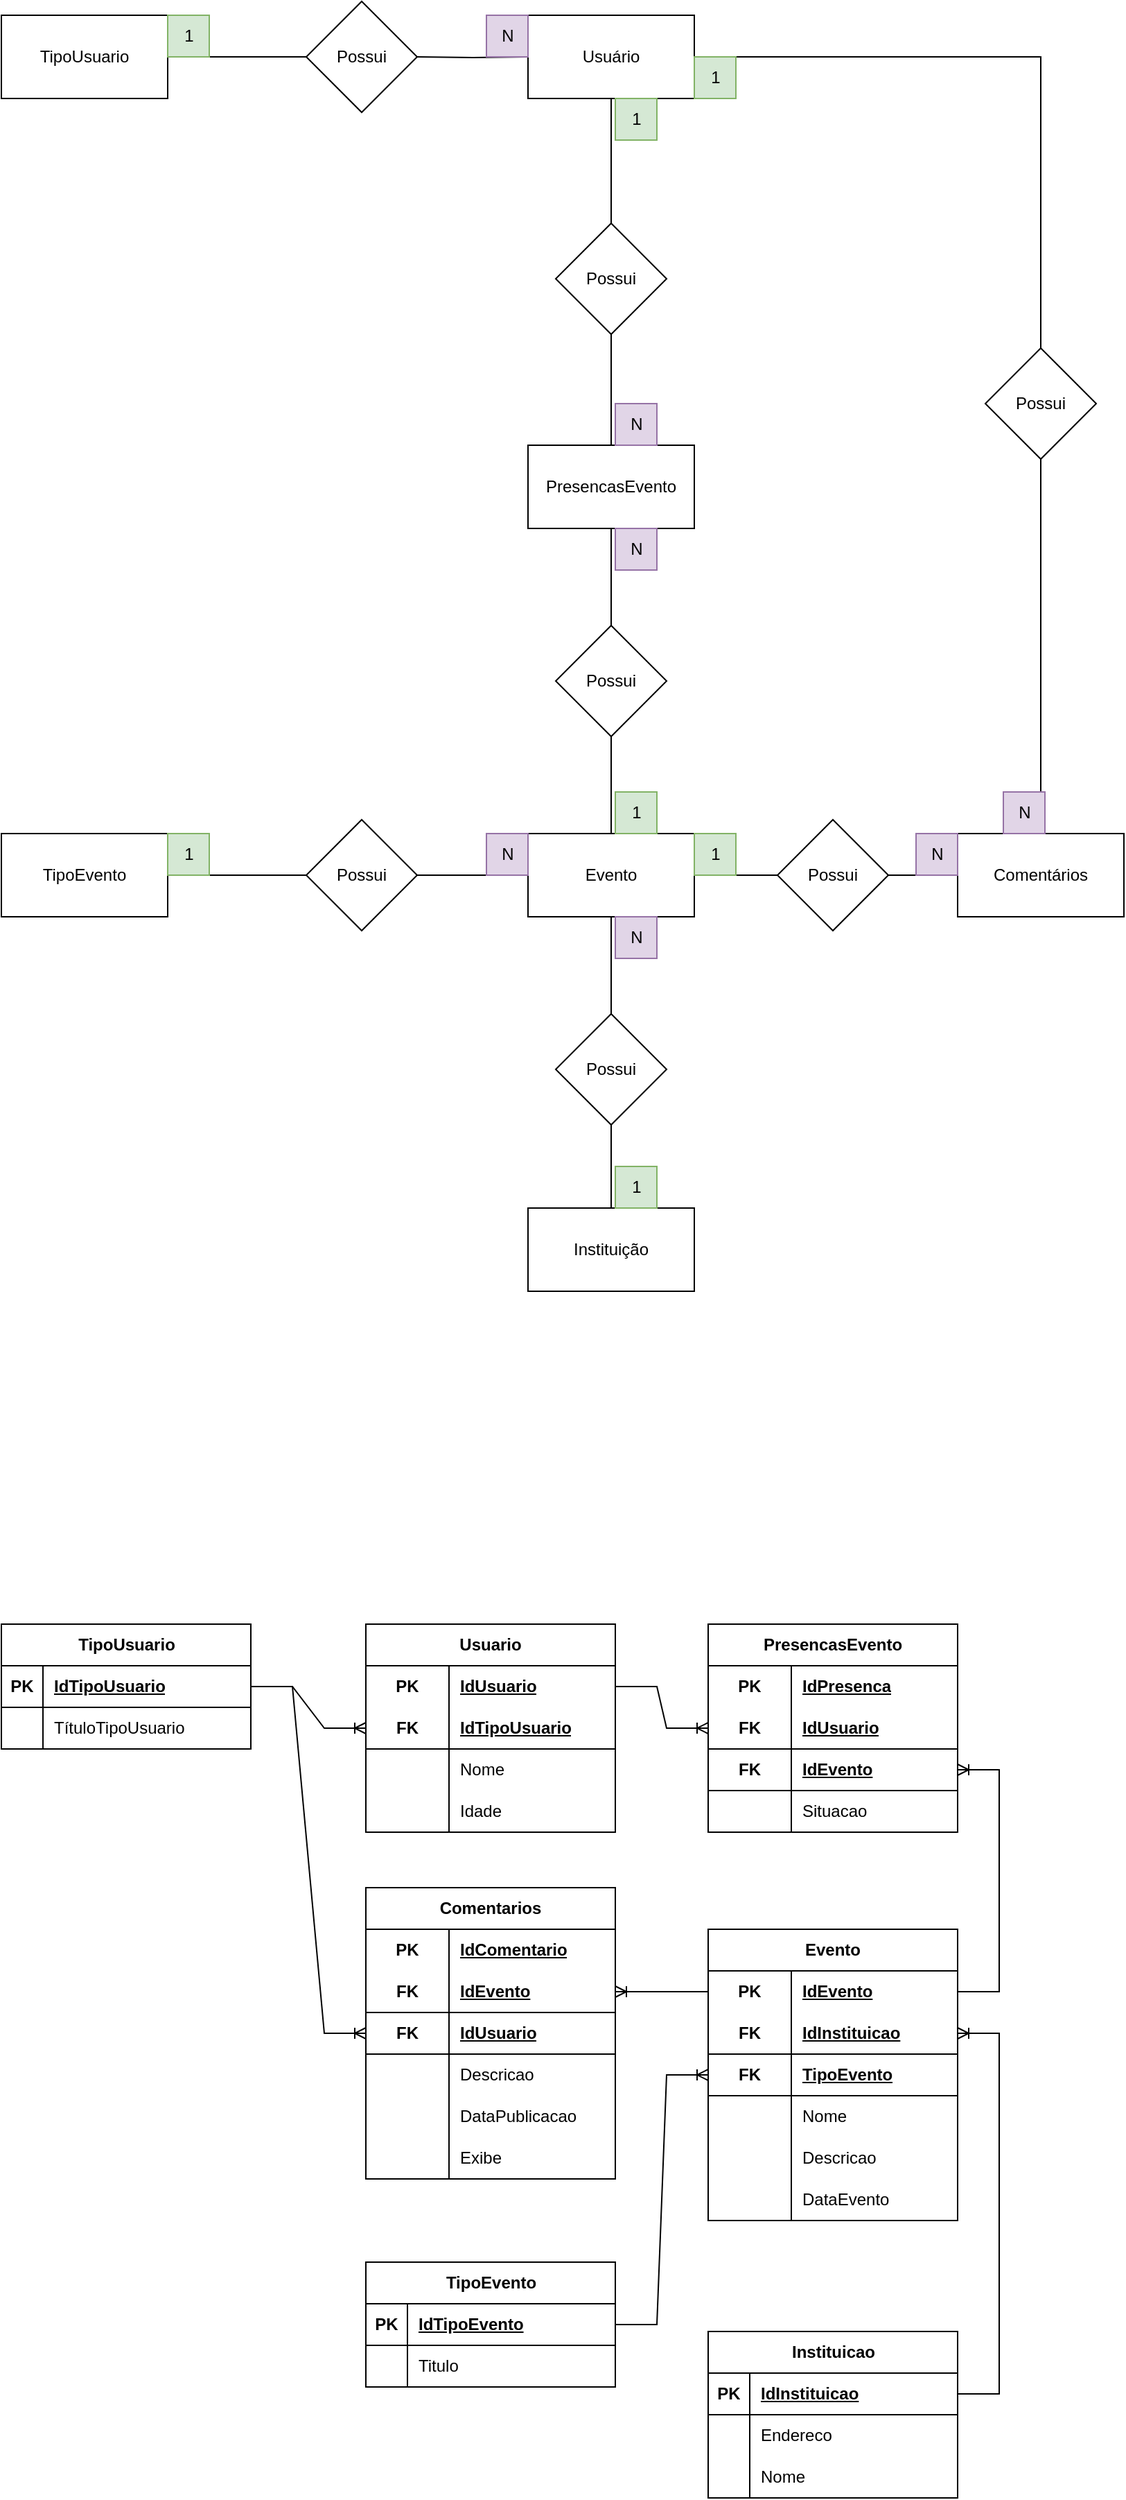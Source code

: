 <mxfile version="21.6.7" type="device">
  <diagram name="Página-1" id="ODutMxu6yYVYgJ2mVhiY">
    <mxGraphModel dx="1050" dy="1754" grid="1" gridSize="10" guides="1" tooltips="1" connect="1" arrows="1" fold="1" page="1" pageScale="1" pageWidth="827" pageHeight="1169" math="0" shadow="0">
      <root>
        <mxCell id="0" />
        <mxCell id="1" parent="0" />
        <mxCell id="motq2EdtYxAl5dpxcxrB-26" style="edgeStyle=orthogonalEdgeStyle;rounded=0;orthogonalLoop=1;jettySize=auto;html=1;entryX=0.5;entryY=0;entryDx=0;entryDy=0;endArrow=none;endFill=0;" parent="1" source="motq2EdtYxAl5dpxcxrB-3" target="motq2EdtYxAl5dpxcxrB-16" edge="1">
          <mxGeometry relative="1" as="geometry" />
        </mxCell>
        <mxCell id="motq2EdtYxAl5dpxcxrB-35" style="edgeStyle=orthogonalEdgeStyle;rounded=0;orthogonalLoop=1;jettySize=auto;html=1;entryX=0.5;entryY=0;entryDx=0;entryDy=0;endArrow=none;endFill=0;" parent="1" source="motq2EdtYxAl5dpxcxrB-3" target="motq2EdtYxAl5dpxcxrB-23" edge="1">
          <mxGeometry relative="1" as="geometry" />
        </mxCell>
        <mxCell id="motq2EdtYxAl5dpxcxrB-3" value="Usuário" style="rounded=0;whiteSpace=wrap;html=1;" parent="1" vertex="1">
          <mxGeometry x="397" y="-1150" width="120" height="60" as="geometry" />
        </mxCell>
        <mxCell id="motq2EdtYxAl5dpxcxrB-25" style="edgeStyle=orthogonalEdgeStyle;rounded=0;orthogonalLoop=1;jettySize=auto;html=1;entryX=0;entryY=0.5;entryDx=0;entryDy=0;endArrow=none;endFill=0;" parent="1" target="motq2EdtYxAl5dpxcxrB-3" edge="1">
          <mxGeometry relative="1" as="geometry">
            <mxPoint x="317" y="-1120" as="sourcePoint" />
          </mxGeometry>
        </mxCell>
        <mxCell id="motq2EdtYxAl5dpxcxrB-4" value="Possui" style="rhombus;whiteSpace=wrap;html=1;" parent="1" vertex="1">
          <mxGeometry x="237" y="-1160" width="80" height="80" as="geometry" />
        </mxCell>
        <mxCell id="motq2EdtYxAl5dpxcxrB-24" style="edgeStyle=orthogonalEdgeStyle;rounded=0;orthogonalLoop=1;jettySize=auto;html=1;entryX=0;entryY=0.5;entryDx=0;entryDy=0;endArrow=none;endFill=0;" parent="1" source="motq2EdtYxAl5dpxcxrB-5" edge="1">
          <mxGeometry relative="1" as="geometry">
            <mxPoint x="237" y="-1120" as="targetPoint" />
          </mxGeometry>
        </mxCell>
        <mxCell id="motq2EdtYxAl5dpxcxrB-5" value="TipoUsuario" style="rounded=0;whiteSpace=wrap;html=1;" parent="1" vertex="1">
          <mxGeometry x="17" y="-1150" width="120" height="60" as="geometry" />
        </mxCell>
        <mxCell id="motq2EdtYxAl5dpxcxrB-29" style="edgeStyle=orthogonalEdgeStyle;rounded=0;orthogonalLoop=1;jettySize=auto;html=1;entryX=0.5;entryY=1;entryDx=0;entryDy=0;endArrow=none;endFill=0;" parent="1" source="motq2EdtYxAl5dpxcxrB-7" target="motq2EdtYxAl5dpxcxrB-18" edge="1">
          <mxGeometry relative="1" as="geometry" />
        </mxCell>
        <mxCell id="motq2EdtYxAl5dpxcxrB-30" style="edgeStyle=orthogonalEdgeStyle;rounded=0;orthogonalLoop=1;jettySize=auto;html=1;entryX=0.5;entryY=0;entryDx=0;entryDy=0;endArrow=none;endFill=0;" parent="1" source="motq2EdtYxAl5dpxcxrB-7" target="motq2EdtYxAl5dpxcxrB-20" edge="1">
          <mxGeometry relative="1" as="geometry" />
        </mxCell>
        <mxCell id="motq2EdtYxAl5dpxcxrB-7" value="Evento" style="rounded=0;whiteSpace=wrap;html=1;" parent="1" vertex="1">
          <mxGeometry x="397" y="-560" width="120" height="60" as="geometry" />
        </mxCell>
        <mxCell id="motq2EdtYxAl5dpxcxrB-36" style="edgeStyle=orthogonalEdgeStyle;rounded=0;orthogonalLoop=1;jettySize=auto;html=1;entryX=0;entryY=0.5;entryDx=0;entryDy=0;endArrow=none;endFill=0;" parent="1" source="motq2EdtYxAl5dpxcxrB-8" target="motq2EdtYxAl5dpxcxrB-19" edge="1">
          <mxGeometry relative="1" as="geometry" />
        </mxCell>
        <mxCell id="motq2EdtYxAl5dpxcxrB-8" value="TipoEvento" style="rounded=0;whiteSpace=wrap;html=1;" parent="1" vertex="1">
          <mxGeometry x="17" y="-560" width="120" height="60" as="geometry" />
        </mxCell>
        <mxCell id="motq2EdtYxAl5dpxcxrB-28" style="edgeStyle=orthogonalEdgeStyle;rounded=0;orthogonalLoop=1;jettySize=auto;html=1;entryX=0.5;entryY=0;entryDx=0;entryDy=0;endArrow=none;endFill=0;" parent="1" source="motq2EdtYxAl5dpxcxrB-9" target="motq2EdtYxAl5dpxcxrB-18" edge="1">
          <mxGeometry relative="1" as="geometry" />
        </mxCell>
        <mxCell id="motq2EdtYxAl5dpxcxrB-9" value="PresencasEvento" style="rounded=0;whiteSpace=wrap;html=1;" parent="1" vertex="1">
          <mxGeometry x="397" y="-840" width="120" height="60" as="geometry" />
        </mxCell>
        <mxCell id="motq2EdtYxAl5dpxcxrB-10" value="Instituição" style="rounded=0;whiteSpace=wrap;html=1;" parent="1" vertex="1">
          <mxGeometry x="397" y="-290" width="120" height="60" as="geometry" />
        </mxCell>
        <mxCell id="motq2EdtYxAl5dpxcxrB-11" value="Comentários" style="rounded=0;whiteSpace=wrap;html=1;" parent="1" vertex="1">
          <mxGeometry x="707" y="-560" width="120" height="60" as="geometry" />
        </mxCell>
        <mxCell id="motq2EdtYxAl5dpxcxrB-27" style="edgeStyle=orthogonalEdgeStyle;rounded=0;orthogonalLoop=1;jettySize=auto;html=1;entryX=0.5;entryY=0;entryDx=0;entryDy=0;endArrow=none;endFill=0;" parent="1" source="motq2EdtYxAl5dpxcxrB-16" target="motq2EdtYxAl5dpxcxrB-9" edge="1">
          <mxGeometry relative="1" as="geometry" />
        </mxCell>
        <mxCell id="motq2EdtYxAl5dpxcxrB-16" value="Possui" style="rhombus;whiteSpace=wrap;html=1;" parent="1" vertex="1">
          <mxGeometry x="417" y="-1000" width="80" height="80" as="geometry" />
        </mxCell>
        <mxCell id="motq2EdtYxAl5dpxcxrB-18" value="Possui" style="rhombus;whiteSpace=wrap;html=1;" parent="1" vertex="1">
          <mxGeometry x="417" y="-710" width="80" height="80" as="geometry" />
        </mxCell>
        <mxCell id="motq2EdtYxAl5dpxcxrB-37" style="edgeStyle=orthogonalEdgeStyle;rounded=0;orthogonalLoop=1;jettySize=auto;html=1;entryX=0;entryY=0.5;entryDx=0;entryDy=0;endArrow=none;endFill=0;" parent="1" source="motq2EdtYxAl5dpxcxrB-19" target="motq2EdtYxAl5dpxcxrB-7" edge="1">
          <mxGeometry relative="1" as="geometry" />
        </mxCell>
        <mxCell id="motq2EdtYxAl5dpxcxrB-19" value="Possui" style="rhombus;whiteSpace=wrap;html=1;" parent="1" vertex="1">
          <mxGeometry x="237" y="-570" width="80" height="80" as="geometry" />
        </mxCell>
        <mxCell id="motq2EdtYxAl5dpxcxrB-31" style="edgeStyle=orthogonalEdgeStyle;rounded=0;orthogonalLoop=1;jettySize=auto;html=1;entryX=0.5;entryY=0;entryDx=0;entryDy=0;endArrow=none;endFill=0;" parent="1" source="motq2EdtYxAl5dpxcxrB-20" target="motq2EdtYxAl5dpxcxrB-10" edge="1">
          <mxGeometry relative="1" as="geometry" />
        </mxCell>
        <mxCell id="motq2EdtYxAl5dpxcxrB-20" value="Possui" style="rhombus;whiteSpace=wrap;html=1;" parent="1" vertex="1">
          <mxGeometry x="417" y="-430" width="80" height="80" as="geometry" />
        </mxCell>
        <mxCell id="motq2EdtYxAl5dpxcxrB-32" style="edgeStyle=orthogonalEdgeStyle;rounded=0;orthogonalLoop=1;jettySize=auto;html=1;entryX=1;entryY=0.5;entryDx=0;entryDy=0;endArrow=none;endFill=0;" parent="1" source="motq2EdtYxAl5dpxcxrB-22" target="motq2EdtYxAl5dpxcxrB-7" edge="1">
          <mxGeometry relative="1" as="geometry" />
        </mxCell>
        <mxCell id="motq2EdtYxAl5dpxcxrB-33" style="edgeStyle=orthogonalEdgeStyle;rounded=0;orthogonalLoop=1;jettySize=auto;html=1;entryX=0;entryY=0.5;entryDx=0;entryDy=0;endArrow=none;endFill=0;" parent="1" source="motq2EdtYxAl5dpxcxrB-22" target="motq2EdtYxAl5dpxcxrB-11" edge="1">
          <mxGeometry relative="1" as="geometry" />
        </mxCell>
        <mxCell id="motq2EdtYxAl5dpxcxrB-22" value="Possui" style="rhombus;whiteSpace=wrap;html=1;" parent="1" vertex="1">
          <mxGeometry x="577" y="-570" width="80" height="80" as="geometry" />
        </mxCell>
        <mxCell id="motq2EdtYxAl5dpxcxrB-34" style="edgeStyle=orthogonalEdgeStyle;rounded=0;orthogonalLoop=1;jettySize=auto;html=1;entryX=0.5;entryY=0;entryDx=0;entryDy=0;endArrow=none;endFill=0;" parent="1" source="motq2EdtYxAl5dpxcxrB-23" target="motq2EdtYxAl5dpxcxrB-11" edge="1">
          <mxGeometry relative="1" as="geometry" />
        </mxCell>
        <mxCell id="motq2EdtYxAl5dpxcxrB-23" value="Possui" style="rhombus;whiteSpace=wrap;html=1;" parent="1" vertex="1">
          <mxGeometry x="727" y="-910" width="80" height="80" as="geometry" />
        </mxCell>
        <mxCell id="motq2EdtYxAl5dpxcxrB-38" value="N" style="text;html=1;align=center;verticalAlign=middle;resizable=0;points=[];autosize=1;strokeColor=#9673a6;fillColor=#e1d5e7;" parent="1" vertex="1">
          <mxGeometry x="367" y="-1150" width="30" height="30" as="geometry" />
        </mxCell>
        <mxCell id="motq2EdtYxAl5dpxcxrB-39" value="1" style="text;html=1;align=center;verticalAlign=middle;resizable=0;points=[];autosize=1;strokeColor=#82b366;fillColor=#d5e8d4;" parent="1" vertex="1">
          <mxGeometry x="137" y="-1150" width="30" height="30" as="geometry" />
        </mxCell>
        <mxCell id="motq2EdtYxAl5dpxcxrB-40" value="1" style="text;html=1;align=center;verticalAlign=middle;resizable=0;points=[];autosize=1;strokeColor=#82b366;fillColor=#d5e8d4;" parent="1" vertex="1">
          <mxGeometry x="460" y="-1090" width="30" height="30" as="geometry" />
        </mxCell>
        <mxCell id="motq2EdtYxAl5dpxcxrB-41" value="N" style="text;html=1;align=center;verticalAlign=middle;resizable=0;points=[];autosize=1;strokeColor=#9673a6;fillColor=#e1d5e7;" parent="1" vertex="1">
          <mxGeometry x="460" y="-870" width="30" height="30" as="geometry" />
        </mxCell>
        <mxCell id="motq2EdtYxAl5dpxcxrB-43" value="N" style="text;html=1;align=center;verticalAlign=middle;resizable=0;points=[];autosize=1;strokeColor=#9673a6;fillColor=#e1d5e7;" parent="1" vertex="1">
          <mxGeometry x="460" y="-780" width="30" height="30" as="geometry" />
        </mxCell>
        <mxCell id="motq2EdtYxAl5dpxcxrB-44" value="1" style="text;html=1;align=center;verticalAlign=middle;resizable=0;points=[];autosize=1;strokeColor=#82b366;fillColor=#d5e8d4;" parent="1" vertex="1">
          <mxGeometry x="460" y="-590" width="30" height="30" as="geometry" />
        </mxCell>
        <mxCell id="motq2EdtYxAl5dpxcxrB-45" value="1" style="text;html=1;align=center;verticalAlign=middle;resizable=0;points=[];autosize=1;strokeColor=#82b366;fillColor=#d5e8d4;" parent="1" vertex="1">
          <mxGeometry x="137" y="-560" width="30" height="30" as="geometry" />
        </mxCell>
        <mxCell id="motq2EdtYxAl5dpxcxrB-48" value="N" style="text;html=1;align=center;verticalAlign=middle;resizable=0;points=[];autosize=1;strokeColor=#9673a6;fillColor=#e1d5e7;" parent="1" vertex="1">
          <mxGeometry x="367" y="-560" width="30" height="30" as="geometry" />
        </mxCell>
        <mxCell id="motq2EdtYxAl5dpxcxrB-49" value="1" style="text;html=1;align=center;verticalAlign=middle;resizable=0;points=[];autosize=1;strokeColor=#82b366;fillColor=#d5e8d4;" parent="1" vertex="1">
          <mxGeometry x="460" y="-320" width="30" height="30" as="geometry" />
        </mxCell>
        <mxCell id="motq2EdtYxAl5dpxcxrB-50" value="N" style="text;html=1;align=center;verticalAlign=middle;resizable=0;points=[];autosize=1;strokeColor=#9673a6;fillColor=#e1d5e7;" parent="1" vertex="1">
          <mxGeometry x="460" y="-500" width="30" height="30" as="geometry" />
        </mxCell>
        <mxCell id="motq2EdtYxAl5dpxcxrB-51" value="1" style="text;html=1;align=center;verticalAlign=middle;resizable=0;points=[];autosize=1;strokeColor=#82b366;fillColor=#d5e8d4;" parent="1" vertex="1">
          <mxGeometry x="517" y="-560" width="30" height="30" as="geometry" />
        </mxCell>
        <mxCell id="motq2EdtYxAl5dpxcxrB-52" value="N" style="text;html=1;align=center;verticalAlign=middle;resizable=0;points=[];autosize=1;strokeColor=#9673a6;fillColor=#e1d5e7;" parent="1" vertex="1">
          <mxGeometry x="677" y="-560" width="30" height="30" as="geometry" />
        </mxCell>
        <mxCell id="motq2EdtYxAl5dpxcxrB-53" value="1" style="text;html=1;align=center;verticalAlign=middle;resizable=0;points=[];autosize=1;strokeColor=#82b366;fillColor=#d5e8d4;" parent="1" vertex="1">
          <mxGeometry x="517" y="-1120" width="30" height="30" as="geometry" />
        </mxCell>
        <mxCell id="motq2EdtYxAl5dpxcxrB-54" value="N" style="text;html=1;align=center;verticalAlign=middle;resizable=0;points=[];autosize=1;strokeColor=#9673a6;fillColor=#e1d5e7;" parent="1" vertex="1">
          <mxGeometry x="740" y="-590" width="30" height="30" as="geometry" />
        </mxCell>
        <mxCell id="motq2EdtYxAl5dpxcxrB-55" value="TipoUsuario" style="shape=table;startSize=30;container=1;collapsible=1;childLayout=tableLayout;fixedRows=1;rowLines=0;fontStyle=1;align=center;resizeLast=1;html=1;" parent="1" vertex="1">
          <mxGeometry x="17" y="10" width="180" height="90" as="geometry" />
        </mxCell>
        <mxCell id="motq2EdtYxAl5dpxcxrB-56" value="" style="shape=tableRow;horizontal=0;startSize=0;swimlaneHead=0;swimlaneBody=0;fillColor=none;collapsible=0;dropTarget=0;points=[[0,0.5],[1,0.5]];portConstraint=eastwest;top=0;left=0;right=0;bottom=1;" parent="motq2EdtYxAl5dpxcxrB-55" vertex="1">
          <mxGeometry y="30" width="180" height="30" as="geometry" />
        </mxCell>
        <mxCell id="motq2EdtYxAl5dpxcxrB-57" value="PK" style="shape=partialRectangle;connectable=0;fillColor=none;top=0;left=0;bottom=0;right=0;fontStyle=1;overflow=hidden;whiteSpace=wrap;html=1;" parent="motq2EdtYxAl5dpxcxrB-56" vertex="1">
          <mxGeometry width="30" height="30" as="geometry">
            <mxRectangle width="30" height="30" as="alternateBounds" />
          </mxGeometry>
        </mxCell>
        <mxCell id="motq2EdtYxAl5dpxcxrB-58" value="IdTipoUsuario" style="shape=partialRectangle;connectable=0;fillColor=none;top=0;left=0;bottom=0;right=0;align=left;spacingLeft=6;fontStyle=5;overflow=hidden;whiteSpace=wrap;html=1;" parent="motq2EdtYxAl5dpxcxrB-56" vertex="1">
          <mxGeometry x="30" width="150" height="30" as="geometry">
            <mxRectangle width="150" height="30" as="alternateBounds" />
          </mxGeometry>
        </mxCell>
        <mxCell id="motq2EdtYxAl5dpxcxrB-59" value="" style="shape=tableRow;horizontal=0;startSize=0;swimlaneHead=0;swimlaneBody=0;fillColor=none;collapsible=0;dropTarget=0;points=[[0,0.5],[1,0.5]];portConstraint=eastwest;top=0;left=0;right=0;bottom=0;" parent="motq2EdtYxAl5dpxcxrB-55" vertex="1">
          <mxGeometry y="60" width="180" height="30" as="geometry" />
        </mxCell>
        <mxCell id="motq2EdtYxAl5dpxcxrB-60" value="" style="shape=partialRectangle;connectable=0;fillColor=none;top=0;left=0;bottom=0;right=0;editable=1;overflow=hidden;whiteSpace=wrap;html=1;" parent="motq2EdtYxAl5dpxcxrB-59" vertex="1">
          <mxGeometry width="30" height="30" as="geometry">
            <mxRectangle width="30" height="30" as="alternateBounds" />
          </mxGeometry>
        </mxCell>
        <mxCell id="motq2EdtYxAl5dpxcxrB-61" value="TítuloTipoUsuario" style="shape=partialRectangle;connectable=0;fillColor=none;top=0;left=0;bottom=0;right=0;align=left;spacingLeft=6;overflow=hidden;whiteSpace=wrap;html=1;" parent="motq2EdtYxAl5dpxcxrB-59" vertex="1">
          <mxGeometry x="30" width="150" height="30" as="geometry">
            <mxRectangle width="150" height="30" as="alternateBounds" />
          </mxGeometry>
        </mxCell>
        <mxCell id="motq2EdtYxAl5dpxcxrB-68" value="Usuario" style="shape=table;startSize=30;container=1;collapsible=1;childLayout=tableLayout;fixedRows=1;rowLines=0;fontStyle=1;align=center;resizeLast=1;html=1;whiteSpace=wrap;" parent="1" vertex="1">
          <mxGeometry x="280" y="10" width="180" height="150" as="geometry" />
        </mxCell>
        <mxCell id="motq2EdtYxAl5dpxcxrB-69" value="" style="shape=tableRow;horizontal=0;startSize=0;swimlaneHead=0;swimlaneBody=0;fillColor=none;collapsible=0;dropTarget=0;points=[[0,0.5],[1,0.5]];portConstraint=eastwest;top=0;left=0;right=0;bottom=0;html=1;" parent="motq2EdtYxAl5dpxcxrB-68" vertex="1">
          <mxGeometry y="30" width="180" height="30" as="geometry" />
        </mxCell>
        <mxCell id="motq2EdtYxAl5dpxcxrB-70" value="PK" style="shape=partialRectangle;connectable=0;fillColor=none;top=0;left=0;bottom=0;right=0;fontStyle=1;overflow=hidden;html=1;whiteSpace=wrap;" parent="motq2EdtYxAl5dpxcxrB-69" vertex="1">
          <mxGeometry width="60" height="30" as="geometry">
            <mxRectangle width="60" height="30" as="alternateBounds" />
          </mxGeometry>
        </mxCell>
        <mxCell id="motq2EdtYxAl5dpxcxrB-71" value="IdUsuario" style="shape=partialRectangle;connectable=0;fillColor=none;top=0;left=0;bottom=0;right=0;align=left;spacingLeft=6;fontStyle=5;overflow=hidden;html=1;whiteSpace=wrap;" parent="motq2EdtYxAl5dpxcxrB-69" vertex="1">
          <mxGeometry x="60" width="120" height="30" as="geometry">
            <mxRectangle width="120" height="30" as="alternateBounds" />
          </mxGeometry>
        </mxCell>
        <mxCell id="motq2EdtYxAl5dpxcxrB-72" value="" style="shape=tableRow;horizontal=0;startSize=0;swimlaneHead=0;swimlaneBody=0;fillColor=none;collapsible=0;dropTarget=0;points=[[0,0.5],[1,0.5]];portConstraint=eastwest;top=0;left=0;right=0;bottom=1;html=1;" parent="motq2EdtYxAl5dpxcxrB-68" vertex="1">
          <mxGeometry y="60" width="180" height="30" as="geometry" />
        </mxCell>
        <mxCell id="motq2EdtYxAl5dpxcxrB-73" value="FK" style="shape=partialRectangle;connectable=0;fillColor=none;top=0;left=0;bottom=0;right=0;fontStyle=1;overflow=hidden;html=1;whiteSpace=wrap;" parent="motq2EdtYxAl5dpxcxrB-72" vertex="1">
          <mxGeometry width="60" height="30" as="geometry">
            <mxRectangle width="60" height="30" as="alternateBounds" />
          </mxGeometry>
        </mxCell>
        <mxCell id="motq2EdtYxAl5dpxcxrB-74" value="IdTipoUsuario" style="shape=partialRectangle;connectable=0;fillColor=none;top=0;left=0;bottom=0;right=0;align=left;spacingLeft=6;fontStyle=5;overflow=hidden;html=1;whiteSpace=wrap;" parent="motq2EdtYxAl5dpxcxrB-72" vertex="1">
          <mxGeometry x="60" width="120" height="30" as="geometry">
            <mxRectangle width="120" height="30" as="alternateBounds" />
          </mxGeometry>
        </mxCell>
        <mxCell id="motq2EdtYxAl5dpxcxrB-75" value="" style="shape=tableRow;horizontal=0;startSize=0;swimlaneHead=0;swimlaneBody=0;fillColor=none;collapsible=0;dropTarget=0;points=[[0,0.5],[1,0.5]];portConstraint=eastwest;top=0;left=0;right=0;bottom=0;html=1;" parent="motq2EdtYxAl5dpxcxrB-68" vertex="1">
          <mxGeometry y="90" width="180" height="30" as="geometry" />
        </mxCell>
        <mxCell id="motq2EdtYxAl5dpxcxrB-76" value="" style="shape=partialRectangle;connectable=0;fillColor=none;top=0;left=0;bottom=0;right=0;editable=1;overflow=hidden;html=1;whiteSpace=wrap;" parent="motq2EdtYxAl5dpxcxrB-75" vertex="1">
          <mxGeometry width="60" height="30" as="geometry">
            <mxRectangle width="60" height="30" as="alternateBounds" />
          </mxGeometry>
        </mxCell>
        <mxCell id="motq2EdtYxAl5dpxcxrB-77" value="Nome" style="shape=partialRectangle;connectable=0;fillColor=none;top=0;left=0;bottom=0;right=0;align=left;spacingLeft=6;overflow=hidden;html=1;whiteSpace=wrap;" parent="motq2EdtYxAl5dpxcxrB-75" vertex="1">
          <mxGeometry x="60" width="120" height="30" as="geometry">
            <mxRectangle width="120" height="30" as="alternateBounds" />
          </mxGeometry>
        </mxCell>
        <mxCell id="motq2EdtYxAl5dpxcxrB-78" value="" style="shape=tableRow;horizontal=0;startSize=0;swimlaneHead=0;swimlaneBody=0;fillColor=none;collapsible=0;dropTarget=0;points=[[0,0.5],[1,0.5]];portConstraint=eastwest;top=0;left=0;right=0;bottom=0;html=1;" parent="motq2EdtYxAl5dpxcxrB-68" vertex="1">
          <mxGeometry y="120" width="180" height="30" as="geometry" />
        </mxCell>
        <mxCell id="motq2EdtYxAl5dpxcxrB-79" value="" style="shape=partialRectangle;connectable=0;fillColor=none;top=0;left=0;bottom=0;right=0;editable=1;overflow=hidden;html=1;whiteSpace=wrap;" parent="motq2EdtYxAl5dpxcxrB-78" vertex="1">
          <mxGeometry width="60" height="30" as="geometry">
            <mxRectangle width="60" height="30" as="alternateBounds" />
          </mxGeometry>
        </mxCell>
        <mxCell id="motq2EdtYxAl5dpxcxrB-80" value="Idade" style="shape=partialRectangle;connectable=0;fillColor=none;top=0;left=0;bottom=0;right=0;align=left;spacingLeft=6;overflow=hidden;html=1;whiteSpace=wrap;" parent="motq2EdtYxAl5dpxcxrB-78" vertex="1">
          <mxGeometry x="60" width="120" height="30" as="geometry">
            <mxRectangle width="120" height="30" as="alternateBounds" />
          </mxGeometry>
        </mxCell>
        <mxCell id="motq2EdtYxAl5dpxcxrB-81" value="PresencasEvento" style="shape=table;startSize=30;container=1;collapsible=1;childLayout=tableLayout;fixedRows=1;rowLines=0;fontStyle=1;align=center;resizeLast=1;html=1;whiteSpace=wrap;" parent="1" vertex="1">
          <mxGeometry x="527" y="10" width="180" height="150" as="geometry" />
        </mxCell>
        <mxCell id="motq2EdtYxAl5dpxcxrB-82" value="" style="shape=tableRow;horizontal=0;startSize=0;swimlaneHead=0;swimlaneBody=0;fillColor=none;collapsible=0;dropTarget=0;points=[[0,0.5],[1,0.5]];portConstraint=eastwest;top=0;left=0;right=0;bottom=0;html=1;" parent="motq2EdtYxAl5dpxcxrB-81" vertex="1">
          <mxGeometry y="30" width="180" height="30" as="geometry" />
        </mxCell>
        <mxCell id="motq2EdtYxAl5dpxcxrB-83" value="PK" style="shape=partialRectangle;connectable=0;fillColor=none;top=0;left=0;bottom=0;right=0;fontStyle=1;overflow=hidden;html=1;whiteSpace=wrap;" parent="motq2EdtYxAl5dpxcxrB-82" vertex="1">
          <mxGeometry width="60" height="30" as="geometry">
            <mxRectangle width="60" height="30" as="alternateBounds" />
          </mxGeometry>
        </mxCell>
        <mxCell id="motq2EdtYxAl5dpxcxrB-84" value="IdPresenca" style="shape=partialRectangle;connectable=0;fillColor=none;top=0;left=0;bottom=0;right=0;align=left;spacingLeft=6;fontStyle=5;overflow=hidden;html=1;whiteSpace=wrap;" parent="motq2EdtYxAl5dpxcxrB-82" vertex="1">
          <mxGeometry x="60" width="120" height="30" as="geometry">
            <mxRectangle width="120" height="30" as="alternateBounds" />
          </mxGeometry>
        </mxCell>
        <mxCell id="motq2EdtYxAl5dpxcxrB-85" value="" style="shape=tableRow;horizontal=0;startSize=0;swimlaneHead=0;swimlaneBody=0;fillColor=none;collapsible=0;dropTarget=0;points=[[0,0.5],[1,0.5]];portConstraint=eastwest;top=0;left=0;right=0;bottom=1;html=1;" parent="motq2EdtYxAl5dpxcxrB-81" vertex="1">
          <mxGeometry y="60" width="180" height="30" as="geometry" />
        </mxCell>
        <mxCell id="motq2EdtYxAl5dpxcxrB-86" value="FK" style="shape=partialRectangle;connectable=0;fillColor=none;top=0;left=0;bottom=0;right=0;fontStyle=1;overflow=hidden;html=1;whiteSpace=wrap;" parent="motq2EdtYxAl5dpxcxrB-85" vertex="1">
          <mxGeometry width="60" height="30" as="geometry">
            <mxRectangle width="60" height="30" as="alternateBounds" />
          </mxGeometry>
        </mxCell>
        <mxCell id="motq2EdtYxAl5dpxcxrB-87" value="IdUsuario" style="shape=partialRectangle;connectable=0;fillColor=none;top=0;left=0;bottom=0;right=0;align=left;spacingLeft=6;fontStyle=5;overflow=hidden;html=1;whiteSpace=wrap;" parent="motq2EdtYxAl5dpxcxrB-85" vertex="1">
          <mxGeometry x="60" width="120" height="30" as="geometry">
            <mxRectangle width="120" height="30" as="alternateBounds" />
          </mxGeometry>
        </mxCell>
        <mxCell id="motq2EdtYxAl5dpxcxrB-112" style="shape=tableRow;horizontal=0;startSize=0;swimlaneHead=0;swimlaneBody=0;fillColor=none;collapsible=0;dropTarget=0;points=[[0,0.5],[1,0.5]];portConstraint=eastwest;top=0;left=0;right=0;bottom=1;html=1;" parent="motq2EdtYxAl5dpxcxrB-81" vertex="1">
          <mxGeometry y="90" width="180" height="30" as="geometry" />
        </mxCell>
        <mxCell id="motq2EdtYxAl5dpxcxrB-113" value="FK" style="shape=partialRectangle;connectable=0;fillColor=none;top=0;left=0;bottom=0;right=0;fontStyle=1;overflow=hidden;html=1;whiteSpace=wrap;" parent="motq2EdtYxAl5dpxcxrB-112" vertex="1">
          <mxGeometry width="60" height="30" as="geometry">
            <mxRectangle width="60" height="30" as="alternateBounds" />
          </mxGeometry>
        </mxCell>
        <mxCell id="motq2EdtYxAl5dpxcxrB-114" value="IdEvento" style="shape=partialRectangle;connectable=0;fillColor=none;top=0;left=0;bottom=0;right=0;align=left;spacingLeft=6;fontStyle=5;overflow=hidden;html=1;whiteSpace=wrap;" parent="motq2EdtYxAl5dpxcxrB-112" vertex="1">
          <mxGeometry x="60" width="120" height="30" as="geometry">
            <mxRectangle width="120" height="30" as="alternateBounds" />
          </mxGeometry>
        </mxCell>
        <mxCell id="motq2EdtYxAl5dpxcxrB-88" value="" style="shape=tableRow;horizontal=0;startSize=0;swimlaneHead=0;swimlaneBody=0;fillColor=none;collapsible=0;dropTarget=0;points=[[0,0.5],[1,0.5]];portConstraint=eastwest;top=0;left=0;right=0;bottom=0;html=1;" parent="motq2EdtYxAl5dpxcxrB-81" vertex="1">
          <mxGeometry y="120" width="180" height="30" as="geometry" />
        </mxCell>
        <mxCell id="motq2EdtYxAl5dpxcxrB-89" value="" style="shape=partialRectangle;connectable=0;fillColor=none;top=0;left=0;bottom=0;right=0;editable=1;overflow=hidden;html=1;whiteSpace=wrap;" parent="motq2EdtYxAl5dpxcxrB-88" vertex="1">
          <mxGeometry width="60" height="30" as="geometry">
            <mxRectangle width="60" height="30" as="alternateBounds" />
          </mxGeometry>
        </mxCell>
        <mxCell id="motq2EdtYxAl5dpxcxrB-90" value="Situacao" style="shape=partialRectangle;connectable=0;fillColor=none;top=0;left=0;bottom=0;right=0;align=left;spacingLeft=6;overflow=hidden;html=1;whiteSpace=wrap;" parent="motq2EdtYxAl5dpxcxrB-88" vertex="1">
          <mxGeometry x="60" width="120" height="30" as="geometry">
            <mxRectangle width="120" height="30" as="alternateBounds" />
          </mxGeometry>
        </mxCell>
        <mxCell id="motq2EdtYxAl5dpxcxrB-94" value="Evento" style="shape=table;startSize=30;container=1;collapsible=1;childLayout=tableLayout;fixedRows=1;rowLines=0;fontStyle=1;align=center;resizeLast=1;html=1;whiteSpace=wrap;" parent="1" vertex="1">
          <mxGeometry x="527" y="230" width="180" height="210" as="geometry" />
        </mxCell>
        <mxCell id="motq2EdtYxAl5dpxcxrB-95" value="" style="shape=tableRow;horizontal=0;startSize=0;swimlaneHead=0;swimlaneBody=0;fillColor=none;collapsible=0;dropTarget=0;points=[[0,0.5],[1,0.5]];portConstraint=eastwest;top=0;left=0;right=0;bottom=0;html=1;" parent="motq2EdtYxAl5dpxcxrB-94" vertex="1">
          <mxGeometry y="30" width="180" height="30" as="geometry" />
        </mxCell>
        <mxCell id="motq2EdtYxAl5dpxcxrB-96" value="PK" style="shape=partialRectangle;connectable=0;fillColor=none;top=0;left=0;bottom=0;right=0;fontStyle=1;overflow=hidden;html=1;whiteSpace=wrap;" parent="motq2EdtYxAl5dpxcxrB-95" vertex="1">
          <mxGeometry width="60" height="30" as="geometry">
            <mxRectangle width="60" height="30" as="alternateBounds" />
          </mxGeometry>
        </mxCell>
        <mxCell id="motq2EdtYxAl5dpxcxrB-97" value="IdEvento" style="shape=partialRectangle;connectable=0;fillColor=none;top=0;left=0;bottom=0;right=0;align=left;spacingLeft=6;fontStyle=5;overflow=hidden;html=1;whiteSpace=wrap;" parent="motq2EdtYxAl5dpxcxrB-95" vertex="1">
          <mxGeometry x="60" width="120" height="30" as="geometry">
            <mxRectangle width="120" height="30" as="alternateBounds" />
          </mxGeometry>
        </mxCell>
        <mxCell id="motq2EdtYxAl5dpxcxrB-98" value="" style="shape=tableRow;horizontal=0;startSize=0;swimlaneHead=0;swimlaneBody=0;fillColor=none;collapsible=0;dropTarget=0;points=[[0,0.5],[1,0.5]];portConstraint=eastwest;top=0;left=0;right=0;bottom=1;html=1;" parent="motq2EdtYxAl5dpxcxrB-94" vertex="1">
          <mxGeometry y="60" width="180" height="30" as="geometry" />
        </mxCell>
        <mxCell id="motq2EdtYxAl5dpxcxrB-99" value="FK" style="shape=partialRectangle;connectable=0;fillColor=none;top=0;left=0;bottom=0;right=0;fontStyle=1;overflow=hidden;html=1;whiteSpace=wrap;" parent="motq2EdtYxAl5dpxcxrB-98" vertex="1">
          <mxGeometry width="60" height="30" as="geometry">
            <mxRectangle width="60" height="30" as="alternateBounds" />
          </mxGeometry>
        </mxCell>
        <mxCell id="motq2EdtYxAl5dpxcxrB-100" value="IdInstituicao" style="shape=partialRectangle;connectable=0;fillColor=none;top=0;left=0;bottom=0;right=0;align=left;spacingLeft=6;fontStyle=5;overflow=hidden;html=1;whiteSpace=wrap;" parent="motq2EdtYxAl5dpxcxrB-98" vertex="1">
          <mxGeometry x="60" width="120" height="30" as="geometry">
            <mxRectangle width="120" height="30" as="alternateBounds" />
          </mxGeometry>
        </mxCell>
        <mxCell id="motq2EdtYxAl5dpxcxrB-109" style="shape=tableRow;horizontal=0;startSize=0;swimlaneHead=0;swimlaneBody=0;fillColor=none;collapsible=0;dropTarget=0;points=[[0,0.5],[1,0.5]];portConstraint=eastwest;top=0;left=0;right=0;bottom=1;html=1;" parent="motq2EdtYxAl5dpxcxrB-94" vertex="1">
          <mxGeometry y="90" width="180" height="30" as="geometry" />
        </mxCell>
        <mxCell id="motq2EdtYxAl5dpxcxrB-110" value="FK" style="shape=partialRectangle;connectable=0;fillColor=none;top=0;left=0;bottom=0;right=0;fontStyle=1;overflow=hidden;html=1;whiteSpace=wrap;" parent="motq2EdtYxAl5dpxcxrB-109" vertex="1">
          <mxGeometry width="60" height="30" as="geometry">
            <mxRectangle width="60" height="30" as="alternateBounds" />
          </mxGeometry>
        </mxCell>
        <mxCell id="motq2EdtYxAl5dpxcxrB-111" value="TipoEvento" style="shape=partialRectangle;connectable=0;fillColor=none;top=0;left=0;bottom=0;right=0;align=left;spacingLeft=6;fontStyle=5;overflow=hidden;html=1;whiteSpace=wrap;" parent="motq2EdtYxAl5dpxcxrB-109" vertex="1">
          <mxGeometry x="60" width="120" height="30" as="geometry">
            <mxRectangle width="120" height="30" as="alternateBounds" />
          </mxGeometry>
        </mxCell>
        <mxCell id="motq2EdtYxAl5dpxcxrB-101" value="" style="shape=tableRow;horizontal=0;startSize=0;swimlaneHead=0;swimlaneBody=0;fillColor=none;collapsible=0;dropTarget=0;points=[[0,0.5],[1,0.5]];portConstraint=eastwest;top=0;left=0;right=0;bottom=0;html=1;" parent="motq2EdtYxAl5dpxcxrB-94" vertex="1">
          <mxGeometry y="120" width="180" height="30" as="geometry" />
        </mxCell>
        <mxCell id="motq2EdtYxAl5dpxcxrB-102" value="" style="shape=partialRectangle;connectable=0;fillColor=none;top=0;left=0;bottom=0;right=0;editable=1;overflow=hidden;html=1;whiteSpace=wrap;" parent="motq2EdtYxAl5dpxcxrB-101" vertex="1">
          <mxGeometry width="60" height="30" as="geometry">
            <mxRectangle width="60" height="30" as="alternateBounds" />
          </mxGeometry>
        </mxCell>
        <mxCell id="motq2EdtYxAl5dpxcxrB-103" value="Nome" style="shape=partialRectangle;connectable=0;fillColor=none;top=0;left=0;bottom=0;right=0;align=left;spacingLeft=6;overflow=hidden;html=1;whiteSpace=wrap;" parent="motq2EdtYxAl5dpxcxrB-101" vertex="1">
          <mxGeometry x="60" width="120" height="30" as="geometry">
            <mxRectangle width="120" height="30" as="alternateBounds" />
          </mxGeometry>
        </mxCell>
        <mxCell id="motq2EdtYxAl5dpxcxrB-104" value="" style="shape=tableRow;horizontal=0;startSize=0;swimlaneHead=0;swimlaneBody=0;fillColor=none;collapsible=0;dropTarget=0;points=[[0,0.5],[1,0.5]];portConstraint=eastwest;top=0;left=0;right=0;bottom=0;html=1;" parent="motq2EdtYxAl5dpxcxrB-94" vertex="1">
          <mxGeometry y="150" width="180" height="30" as="geometry" />
        </mxCell>
        <mxCell id="motq2EdtYxAl5dpxcxrB-105" value="" style="shape=partialRectangle;connectable=0;fillColor=none;top=0;left=0;bottom=0;right=0;editable=1;overflow=hidden;html=1;whiteSpace=wrap;" parent="motq2EdtYxAl5dpxcxrB-104" vertex="1">
          <mxGeometry width="60" height="30" as="geometry">
            <mxRectangle width="60" height="30" as="alternateBounds" />
          </mxGeometry>
        </mxCell>
        <mxCell id="motq2EdtYxAl5dpxcxrB-106" value="Descricao" style="shape=partialRectangle;connectable=0;fillColor=none;top=0;left=0;bottom=0;right=0;align=left;spacingLeft=6;overflow=hidden;html=1;whiteSpace=wrap;" parent="motq2EdtYxAl5dpxcxrB-104" vertex="1">
          <mxGeometry x="60" width="120" height="30" as="geometry">
            <mxRectangle width="120" height="30" as="alternateBounds" />
          </mxGeometry>
        </mxCell>
        <mxCell id="motq2EdtYxAl5dpxcxrB-150" style="shape=tableRow;horizontal=0;startSize=0;swimlaneHead=0;swimlaneBody=0;fillColor=none;collapsible=0;dropTarget=0;points=[[0,0.5],[1,0.5]];portConstraint=eastwest;top=0;left=0;right=0;bottom=0;html=1;" parent="motq2EdtYxAl5dpxcxrB-94" vertex="1">
          <mxGeometry y="180" width="180" height="30" as="geometry" />
        </mxCell>
        <mxCell id="motq2EdtYxAl5dpxcxrB-151" style="shape=partialRectangle;connectable=0;fillColor=none;top=0;left=0;bottom=0;right=0;editable=1;overflow=hidden;html=1;whiteSpace=wrap;" parent="motq2EdtYxAl5dpxcxrB-150" vertex="1">
          <mxGeometry width="60" height="30" as="geometry">
            <mxRectangle width="60" height="30" as="alternateBounds" />
          </mxGeometry>
        </mxCell>
        <mxCell id="motq2EdtYxAl5dpxcxrB-152" value="DataEvento" style="shape=partialRectangle;connectable=0;fillColor=none;top=0;left=0;bottom=0;right=0;align=left;spacingLeft=6;overflow=hidden;html=1;whiteSpace=wrap;" parent="motq2EdtYxAl5dpxcxrB-150" vertex="1">
          <mxGeometry x="60" width="120" height="30" as="geometry">
            <mxRectangle width="120" height="30" as="alternateBounds" />
          </mxGeometry>
        </mxCell>
        <mxCell id="motq2EdtYxAl5dpxcxrB-107" value="" style="edgeStyle=entityRelationEdgeStyle;fontSize=12;html=1;endArrow=ERoneToMany;rounded=0;exitX=1;exitY=0.5;exitDx=0;exitDy=0;entryX=0;entryY=0.5;entryDx=0;entryDy=0;" parent="1" source="motq2EdtYxAl5dpxcxrB-56" target="motq2EdtYxAl5dpxcxrB-72" edge="1">
          <mxGeometry width="100" height="100" relative="1" as="geometry">
            <mxPoint x="240" y="10" as="sourcePoint" />
            <mxPoint x="340" y="-90" as="targetPoint" />
          </mxGeometry>
        </mxCell>
        <mxCell id="motq2EdtYxAl5dpxcxrB-108" value="" style="edgeStyle=entityRelationEdgeStyle;fontSize=12;html=1;endArrow=ERoneToMany;rounded=0;exitX=1;exitY=0.5;exitDx=0;exitDy=0;entryX=0;entryY=0.5;entryDx=0;entryDy=0;" parent="1" source="motq2EdtYxAl5dpxcxrB-69" target="motq2EdtYxAl5dpxcxrB-85" edge="1">
          <mxGeometry width="100" height="100" relative="1" as="geometry">
            <mxPoint x="490" y="55" as="sourcePoint" />
            <mxPoint x="573" y="85" as="targetPoint" />
          </mxGeometry>
        </mxCell>
        <mxCell id="motq2EdtYxAl5dpxcxrB-115" value="" style="edgeStyle=entityRelationEdgeStyle;fontSize=12;html=1;endArrow=ERoneToMany;rounded=0;exitX=1;exitY=0.5;exitDx=0;exitDy=0;entryX=1;entryY=0.5;entryDx=0;entryDy=0;" parent="1" source="motq2EdtYxAl5dpxcxrB-95" target="motq2EdtYxAl5dpxcxrB-112" edge="1">
          <mxGeometry width="100" height="100" relative="1" as="geometry">
            <mxPoint x="727" y="330" as="sourcePoint" />
            <mxPoint x="794" y="360" as="targetPoint" />
          </mxGeometry>
        </mxCell>
        <mxCell id="motq2EdtYxAl5dpxcxrB-116" value="TipoEvento" style="shape=table;startSize=30;container=1;collapsible=1;childLayout=tableLayout;fixedRows=1;rowLines=0;fontStyle=1;align=center;resizeLast=1;html=1;" parent="1" vertex="1">
          <mxGeometry x="280" y="470" width="180" height="90" as="geometry" />
        </mxCell>
        <mxCell id="motq2EdtYxAl5dpxcxrB-117" value="" style="shape=tableRow;horizontal=0;startSize=0;swimlaneHead=0;swimlaneBody=0;fillColor=none;collapsible=0;dropTarget=0;points=[[0,0.5],[1,0.5]];portConstraint=eastwest;top=0;left=0;right=0;bottom=1;" parent="motq2EdtYxAl5dpxcxrB-116" vertex="1">
          <mxGeometry y="30" width="180" height="30" as="geometry" />
        </mxCell>
        <mxCell id="motq2EdtYxAl5dpxcxrB-118" value="PK" style="shape=partialRectangle;connectable=0;fillColor=none;top=0;left=0;bottom=0;right=0;fontStyle=1;overflow=hidden;whiteSpace=wrap;html=1;" parent="motq2EdtYxAl5dpxcxrB-117" vertex="1">
          <mxGeometry width="30" height="30" as="geometry">
            <mxRectangle width="30" height="30" as="alternateBounds" />
          </mxGeometry>
        </mxCell>
        <mxCell id="motq2EdtYxAl5dpxcxrB-119" value="IdTipoEvento" style="shape=partialRectangle;connectable=0;fillColor=none;top=0;left=0;bottom=0;right=0;align=left;spacingLeft=6;fontStyle=5;overflow=hidden;whiteSpace=wrap;html=1;" parent="motq2EdtYxAl5dpxcxrB-117" vertex="1">
          <mxGeometry x="30" width="150" height="30" as="geometry">
            <mxRectangle width="150" height="30" as="alternateBounds" />
          </mxGeometry>
        </mxCell>
        <mxCell id="motq2EdtYxAl5dpxcxrB-120" value="" style="shape=tableRow;horizontal=0;startSize=0;swimlaneHead=0;swimlaneBody=0;fillColor=none;collapsible=0;dropTarget=0;points=[[0,0.5],[1,0.5]];portConstraint=eastwest;top=0;left=0;right=0;bottom=0;" parent="motq2EdtYxAl5dpxcxrB-116" vertex="1">
          <mxGeometry y="60" width="180" height="30" as="geometry" />
        </mxCell>
        <mxCell id="motq2EdtYxAl5dpxcxrB-121" value="" style="shape=partialRectangle;connectable=0;fillColor=none;top=0;left=0;bottom=0;right=0;editable=1;overflow=hidden;whiteSpace=wrap;html=1;" parent="motq2EdtYxAl5dpxcxrB-120" vertex="1">
          <mxGeometry width="30" height="30" as="geometry">
            <mxRectangle width="30" height="30" as="alternateBounds" />
          </mxGeometry>
        </mxCell>
        <mxCell id="motq2EdtYxAl5dpxcxrB-122" value="Titulo" style="shape=partialRectangle;connectable=0;fillColor=none;top=0;left=0;bottom=0;right=0;align=left;spacingLeft=6;overflow=hidden;whiteSpace=wrap;html=1;" parent="motq2EdtYxAl5dpxcxrB-120" vertex="1">
          <mxGeometry x="30" width="150" height="30" as="geometry">
            <mxRectangle width="150" height="30" as="alternateBounds" />
          </mxGeometry>
        </mxCell>
        <mxCell id="motq2EdtYxAl5dpxcxrB-129" value="" style="edgeStyle=entityRelationEdgeStyle;fontSize=12;html=1;endArrow=ERoneToMany;rounded=0;exitX=1;exitY=0.5;exitDx=0;exitDy=0;entryX=0;entryY=0.5;entryDx=0;entryDy=0;" parent="1" source="motq2EdtYxAl5dpxcxrB-117" target="motq2EdtYxAl5dpxcxrB-109" edge="1">
          <mxGeometry width="100" height="100" relative="1" as="geometry">
            <mxPoint x="444" y="300" as="sourcePoint" />
            <mxPoint x="527" y="330" as="targetPoint" />
          </mxGeometry>
        </mxCell>
        <mxCell id="motq2EdtYxAl5dpxcxrB-130" value="Instituicao" style="shape=table;startSize=30;container=1;collapsible=1;childLayout=tableLayout;fixedRows=1;rowLines=0;fontStyle=1;align=center;resizeLast=1;html=1;" parent="1" vertex="1">
          <mxGeometry x="527" y="520" width="180" height="120" as="geometry" />
        </mxCell>
        <mxCell id="motq2EdtYxAl5dpxcxrB-131" value="" style="shape=tableRow;horizontal=0;startSize=0;swimlaneHead=0;swimlaneBody=0;fillColor=none;collapsible=0;dropTarget=0;points=[[0,0.5],[1,0.5]];portConstraint=eastwest;top=0;left=0;right=0;bottom=1;" parent="motq2EdtYxAl5dpxcxrB-130" vertex="1">
          <mxGeometry y="30" width="180" height="30" as="geometry" />
        </mxCell>
        <mxCell id="motq2EdtYxAl5dpxcxrB-132" value="PK" style="shape=partialRectangle;connectable=0;fillColor=none;top=0;left=0;bottom=0;right=0;fontStyle=1;overflow=hidden;whiteSpace=wrap;html=1;" parent="motq2EdtYxAl5dpxcxrB-131" vertex="1">
          <mxGeometry width="30" height="30" as="geometry">
            <mxRectangle width="30" height="30" as="alternateBounds" />
          </mxGeometry>
        </mxCell>
        <mxCell id="motq2EdtYxAl5dpxcxrB-133" value="IdInstituicao" style="shape=partialRectangle;connectable=0;fillColor=none;top=0;left=0;bottom=0;right=0;align=left;spacingLeft=6;fontStyle=5;overflow=hidden;whiteSpace=wrap;html=1;" parent="motq2EdtYxAl5dpxcxrB-131" vertex="1">
          <mxGeometry x="30" width="150" height="30" as="geometry">
            <mxRectangle width="150" height="30" as="alternateBounds" />
          </mxGeometry>
        </mxCell>
        <mxCell id="motq2EdtYxAl5dpxcxrB-184" style="shape=tableRow;horizontal=0;startSize=0;swimlaneHead=0;swimlaneBody=0;fillColor=none;collapsible=0;dropTarget=0;points=[[0,0.5],[1,0.5]];portConstraint=eastwest;top=0;left=0;right=0;bottom=0;" parent="motq2EdtYxAl5dpxcxrB-130" vertex="1">
          <mxGeometry y="60" width="180" height="30" as="geometry" />
        </mxCell>
        <mxCell id="motq2EdtYxAl5dpxcxrB-185" style="shape=partialRectangle;connectable=0;fillColor=none;top=0;left=0;bottom=0;right=0;editable=1;overflow=hidden;whiteSpace=wrap;html=1;" parent="motq2EdtYxAl5dpxcxrB-184" vertex="1">
          <mxGeometry width="30" height="30" as="geometry">
            <mxRectangle width="30" height="30" as="alternateBounds" />
          </mxGeometry>
        </mxCell>
        <mxCell id="motq2EdtYxAl5dpxcxrB-186" value="Endereco" style="shape=partialRectangle;connectable=0;fillColor=none;top=0;left=0;bottom=0;right=0;align=left;spacingLeft=6;overflow=hidden;whiteSpace=wrap;html=1;" parent="motq2EdtYxAl5dpxcxrB-184" vertex="1">
          <mxGeometry x="30" width="150" height="30" as="geometry">
            <mxRectangle width="150" height="30" as="alternateBounds" />
          </mxGeometry>
        </mxCell>
        <mxCell id="motq2EdtYxAl5dpxcxrB-134" value="" style="shape=tableRow;horizontal=0;startSize=0;swimlaneHead=0;swimlaneBody=0;fillColor=none;collapsible=0;dropTarget=0;points=[[0,0.5],[1,0.5]];portConstraint=eastwest;top=0;left=0;right=0;bottom=0;" parent="motq2EdtYxAl5dpxcxrB-130" vertex="1">
          <mxGeometry y="90" width="180" height="30" as="geometry" />
        </mxCell>
        <mxCell id="motq2EdtYxAl5dpxcxrB-135" value="" style="shape=partialRectangle;connectable=0;fillColor=none;top=0;left=0;bottom=0;right=0;editable=1;overflow=hidden;whiteSpace=wrap;html=1;" parent="motq2EdtYxAl5dpxcxrB-134" vertex="1">
          <mxGeometry width="30" height="30" as="geometry">
            <mxRectangle width="30" height="30" as="alternateBounds" />
          </mxGeometry>
        </mxCell>
        <mxCell id="motq2EdtYxAl5dpxcxrB-136" value="Nome" style="shape=partialRectangle;connectable=0;fillColor=none;top=0;left=0;bottom=0;right=0;align=left;spacingLeft=6;overflow=hidden;whiteSpace=wrap;html=1;" parent="motq2EdtYxAl5dpxcxrB-134" vertex="1">
          <mxGeometry x="30" width="150" height="30" as="geometry">
            <mxRectangle width="150" height="30" as="alternateBounds" />
          </mxGeometry>
        </mxCell>
        <mxCell id="motq2EdtYxAl5dpxcxrB-149" value="" style="edgeStyle=entityRelationEdgeStyle;fontSize=12;html=1;endArrow=ERoneToMany;rounded=0;exitX=1;exitY=0.5;exitDx=0;exitDy=0;entryX=1;entryY=0.5;entryDx=0;entryDy=0;" parent="1" source="motq2EdtYxAl5dpxcxrB-131" target="motq2EdtYxAl5dpxcxrB-98" edge="1">
          <mxGeometry width="100" height="100" relative="1" as="geometry">
            <mxPoint x="760" y="500" as="sourcePoint" />
            <mxPoint x="827" y="560" as="targetPoint" />
          </mxGeometry>
        </mxCell>
        <mxCell id="motq2EdtYxAl5dpxcxrB-153" value="Comentarios" style="shape=table;startSize=30;container=1;collapsible=1;childLayout=tableLayout;fixedRows=1;rowLines=0;fontStyle=1;align=center;resizeLast=1;html=1;whiteSpace=wrap;" parent="1" vertex="1">
          <mxGeometry x="280" y="200" width="180" height="210" as="geometry" />
        </mxCell>
        <mxCell id="motq2EdtYxAl5dpxcxrB-154" value="" style="shape=tableRow;horizontal=0;startSize=0;swimlaneHead=0;swimlaneBody=0;fillColor=none;collapsible=0;dropTarget=0;points=[[0,0.5],[1,0.5]];portConstraint=eastwest;top=0;left=0;right=0;bottom=0;html=1;" parent="motq2EdtYxAl5dpxcxrB-153" vertex="1">
          <mxGeometry y="30" width="180" height="30" as="geometry" />
        </mxCell>
        <mxCell id="motq2EdtYxAl5dpxcxrB-155" value="PK" style="shape=partialRectangle;connectable=0;fillColor=none;top=0;left=0;bottom=0;right=0;fontStyle=1;overflow=hidden;html=1;whiteSpace=wrap;" parent="motq2EdtYxAl5dpxcxrB-154" vertex="1">
          <mxGeometry width="60" height="30" as="geometry">
            <mxRectangle width="60" height="30" as="alternateBounds" />
          </mxGeometry>
        </mxCell>
        <mxCell id="motq2EdtYxAl5dpxcxrB-156" value="IdComentario" style="shape=partialRectangle;connectable=0;fillColor=none;top=0;left=0;bottom=0;right=0;align=left;spacingLeft=6;fontStyle=5;overflow=hidden;html=1;whiteSpace=wrap;" parent="motq2EdtYxAl5dpxcxrB-154" vertex="1">
          <mxGeometry x="60" width="120" height="30" as="geometry">
            <mxRectangle width="120" height="30" as="alternateBounds" />
          </mxGeometry>
        </mxCell>
        <mxCell id="motq2EdtYxAl5dpxcxrB-157" value="" style="shape=tableRow;horizontal=0;startSize=0;swimlaneHead=0;swimlaneBody=0;fillColor=none;collapsible=0;dropTarget=0;points=[[0,0.5],[1,0.5]];portConstraint=eastwest;top=0;left=0;right=0;bottom=1;html=1;" parent="motq2EdtYxAl5dpxcxrB-153" vertex="1">
          <mxGeometry y="60" width="180" height="30" as="geometry" />
        </mxCell>
        <mxCell id="motq2EdtYxAl5dpxcxrB-158" value="FK" style="shape=partialRectangle;connectable=0;fillColor=none;top=0;left=0;bottom=0;right=0;fontStyle=1;overflow=hidden;html=1;whiteSpace=wrap;" parent="motq2EdtYxAl5dpxcxrB-157" vertex="1">
          <mxGeometry width="60" height="30" as="geometry">
            <mxRectangle width="60" height="30" as="alternateBounds" />
          </mxGeometry>
        </mxCell>
        <mxCell id="motq2EdtYxAl5dpxcxrB-159" value="IdEvento" style="shape=partialRectangle;connectable=0;fillColor=none;top=0;left=0;bottom=0;right=0;align=left;spacingLeft=6;fontStyle=5;overflow=hidden;html=1;whiteSpace=wrap;" parent="motq2EdtYxAl5dpxcxrB-157" vertex="1">
          <mxGeometry x="60" width="120" height="30" as="geometry">
            <mxRectangle width="120" height="30" as="alternateBounds" />
          </mxGeometry>
        </mxCell>
        <mxCell id="motq2EdtYxAl5dpxcxrB-160" style="shape=tableRow;horizontal=0;startSize=0;swimlaneHead=0;swimlaneBody=0;fillColor=none;collapsible=0;dropTarget=0;points=[[0,0.5],[1,0.5]];portConstraint=eastwest;top=0;left=0;right=0;bottom=1;html=1;" parent="motq2EdtYxAl5dpxcxrB-153" vertex="1">
          <mxGeometry y="90" width="180" height="30" as="geometry" />
        </mxCell>
        <mxCell id="motq2EdtYxAl5dpxcxrB-161" value="FK" style="shape=partialRectangle;connectable=0;fillColor=none;top=0;left=0;bottom=0;right=0;fontStyle=1;overflow=hidden;html=1;whiteSpace=wrap;" parent="motq2EdtYxAl5dpxcxrB-160" vertex="1">
          <mxGeometry width="60" height="30" as="geometry">
            <mxRectangle width="60" height="30" as="alternateBounds" />
          </mxGeometry>
        </mxCell>
        <mxCell id="motq2EdtYxAl5dpxcxrB-162" value="IdUsuario" style="shape=partialRectangle;connectable=0;fillColor=none;top=0;left=0;bottom=0;right=0;align=left;spacingLeft=6;fontStyle=5;overflow=hidden;html=1;whiteSpace=wrap;" parent="motq2EdtYxAl5dpxcxrB-160" vertex="1">
          <mxGeometry x="60" width="120" height="30" as="geometry">
            <mxRectangle width="120" height="30" as="alternateBounds" />
          </mxGeometry>
        </mxCell>
        <mxCell id="motq2EdtYxAl5dpxcxrB-166" value="" style="shape=tableRow;horizontal=0;startSize=0;swimlaneHead=0;swimlaneBody=0;fillColor=none;collapsible=0;dropTarget=0;points=[[0,0.5],[1,0.5]];portConstraint=eastwest;top=0;left=0;right=0;bottom=0;html=1;" parent="motq2EdtYxAl5dpxcxrB-153" vertex="1">
          <mxGeometry y="120" width="180" height="30" as="geometry" />
        </mxCell>
        <mxCell id="motq2EdtYxAl5dpxcxrB-167" value="" style="shape=partialRectangle;connectable=0;fillColor=none;top=0;left=0;bottom=0;right=0;editable=1;overflow=hidden;html=1;whiteSpace=wrap;" parent="motq2EdtYxAl5dpxcxrB-166" vertex="1">
          <mxGeometry width="60" height="30" as="geometry">
            <mxRectangle width="60" height="30" as="alternateBounds" />
          </mxGeometry>
        </mxCell>
        <mxCell id="motq2EdtYxAl5dpxcxrB-168" value="Descricao" style="shape=partialRectangle;connectable=0;fillColor=none;top=0;left=0;bottom=0;right=0;align=left;spacingLeft=6;overflow=hidden;html=1;whiteSpace=wrap;" parent="motq2EdtYxAl5dpxcxrB-166" vertex="1">
          <mxGeometry x="60" width="120" height="30" as="geometry">
            <mxRectangle width="120" height="30" as="alternateBounds" />
          </mxGeometry>
        </mxCell>
        <mxCell id="motq2EdtYxAl5dpxcxrB-169" style="shape=tableRow;horizontal=0;startSize=0;swimlaneHead=0;swimlaneBody=0;fillColor=none;collapsible=0;dropTarget=0;points=[[0,0.5],[1,0.5]];portConstraint=eastwest;top=0;left=0;right=0;bottom=0;html=1;" parent="motq2EdtYxAl5dpxcxrB-153" vertex="1">
          <mxGeometry y="150" width="180" height="30" as="geometry" />
        </mxCell>
        <mxCell id="motq2EdtYxAl5dpxcxrB-170" style="shape=partialRectangle;connectable=0;fillColor=none;top=0;left=0;bottom=0;right=0;editable=1;overflow=hidden;html=1;whiteSpace=wrap;" parent="motq2EdtYxAl5dpxcxrB-169" vertex="1">
          <mxGeometry width="60" height="30" as="geometry">
            <mxRectangle width="60" height="30" as="alternateBounds" />
          </mxGeometry>
        </mxCell>
        <mxCell id="motq2EdtYxAl5dpxcxrB-171" value="DataPublicacao" style="shape=partialRectangle;connectable=0;fillColor=none;top=0;left=0;bottom=0;right=0;align=left;spacingLeft=6;overflow=hidden;html=1;whiteSpace=wrap;" parent="motq2EdtYxAl5dpxcxrB-169" vertex="1">
          <mxGeometry x="60" width="120" height="30" as="geometry">
            <mxRectangle width="120" height="30" as="alternateBounds" />
          </mxGeometry>
        </mxCell>
        <mxCell id="motq2EdtYxAl5dpxcxrB-187" style="shape=tableRow;horizontal=0;startSize=0;swimlaneHead=0;swimlaneBody=0;fillColor=none;collapsible=0;dropTarget=0;points=[[0,0.5],[1,0.5]];portConstraint=eastwest;top=0;left=0;right=0;bottom=0;html=1;" parent="motq2EdtYxAl5dpxcxrB-153" vertex="1">
          <mxGeometry y="180" width="180" height="30" as="geometry" />
        </mxCell>
        <mxCell id="motq2EdtYxAl5dpxcxrB-188" style="shape=partialRectangle;connectable=0;fillColor=none;top=0;left=0;bottom=0;right=0;editable=1;overflow=hidden;html=1;whiteSpace=wrap;" parent="motq2EdtYxAl5dpxcxrB-187" vertex="1">
          <mxGeometry width="60" height="30" as="geometry">
            <mxRectangle width="60" height="30" as="alternateBounds" />
          </mxGeometry>
        </mxCell>
        <mxCell id="motq2EdtYxAl5dpxcxrB-189" value="Exibe" style="shape=partialRectangle;connectable=0;fillColor=none;top=0;left=0;bottom=0;right=0;align=left;spacingLeft=6;overflow=hidden;html=1;whiteSpace=wrap;" parent="motq2EdtYxAl5dpxcxrB-187" vertex="1">
          <mxGeometry x="60" width="120" height="30" as="geometry">
            <mxRectangle width="120" height="30" as="alternateBounds" />
          </mxGeometry>
        </mxCell>
        <mxCell id="motq2EdtYxAl5dpxcxrB-172" value="" style="edgeStyle=entityRelationEdgeStyle;fontSize=12;html=1;endArrow=ERoneToMany;rounded=0;exitX=0;exitY=0.5;exitDx=0;exitDy=0;entryX=1;entryY=0.5;entryDx=0;entryDy=0;" parent="1" source="motq2EdtYxAl5dpxcxrB-95" target="motq2EdtYxAl5dpxcxrB-157" edge="1">
          <mxGeometry width="100" height="100" relative="1" as="geometry">
            <mxPoint x="820" y="270" as="sourcePoint" />
            <mxPoint x="820" y="110" as="targetPoint" />
          </mxGeometry>
        </mxCell>
        <mxCell id="motq2EdtYxAl5dpxcxrB-174" value="" style="edgeStyle=entityRelationEdgeStyle;fontSize=12;html=1;endArrow=ERoneToMany;rounded=0;exitX=1;exitY=0.5;exitDx=0;exitDy=0;entryX=0;entryY=0.5;entryDx=0;entryDy=0;" parent="1" source="motq2EdtYxAl5dpxcxrB-56" target="motq2EdtYxAl5dpxcxrB-160" edge="1">
          <mxGeometry width="100" height="100" relative="1" as="geometry">
            <mxPoint x="180" y="270" as="sourcePoint" />
            <mxPoint x="263" y="300" as="targetPoint" />
          </mxGeometry>
        </mxCell>
      </root>
    </mxGraphModel>
  </diagram>
</mxfile>
